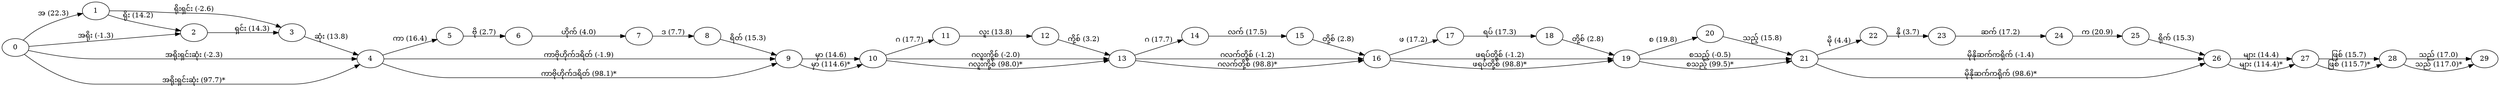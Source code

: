 digraph DAG {
  rankdir=LR;
  0 -> 1 [label="အ (22.3)"];
  0 -> 2 [label="အရိုး (-1.3)"];
  0 -> 4 [label="အရိုးရှင်းဆုံး (-2.3)"];
  0 -> 4 [label="အရိုးရှင်းဆုံး (97.7)*"];
  1 -> 2 [label="ရိုး (14.2)"];
  1 -> 3 [label="ရိုးရှင်း (-2.6)"];
  2 -> 3 [label="ရှင်း (14.3)"];
  3 -> 4 [label="ဆုံး (13.8)"];
  4 -> 5 [label="ကာ (16.4)"];
  4 -> 9 [label="ကာဗိုဟိုက်ဒရိတ် (-1.9)"];
  4 -> 9 [label="ကာဗိုဟိုက်ဒရိတ် (98.1)*"];
  5 -> 6 [label="ဗို (2.7)"];
  6 -> 7 [label="ဟိုက် (4.0)"];
  7 -> 8 [label="ဒ (7.7)"];
  8 -> 9 [label="ရိတ် (15.3)"];
  9 -> 10 [label="မှာ (14.6)"];
  9 -> 10 [label="မှာ (114.6)*"];
  10 -> 11 [label="ဂ (17.7)"];
  10 -> 13 [label="ဂလူးကို့စ် (-2.0)"];
  10 -> 13 [label="ဂလူးကို့စ် (98.0)*"];
  11 -> 12 [label="လူး (13.8)"];
  12 -> 13 [label="ကို့စ် (3.2)"];
  13 -> 14 [label="ဂ (17.7)"];
  13 -> 16 [label="ဂလက်တို့စ် (-1.2)"];
  13 -> 16 [label="ဂလက်တို့စ် (98.8)*"];
  14 -> 15 [label="လက် (17.5)"];
  15 -> 16 [label="တို့စ် (2.8)"];
  16 -> 17 [label="ဖ (17.2)"];
  16 -> 19 [label="ဖရပ်တို့စ် (-1.2)"];
  16 -> 19 [label="ဖရပ်တို့စ် (98.8)*"];
  17 -> 18 [label="ရပ် (17.3)"];
  18 -> 19 [label="တို့စ် (2.8)"];
  19 -> 20 [label="စ (19.8)"];
  19 -> 21 [label="စသည့် (-0.5)"];
  19 -> 21 [label="စသည့် (99.5)*"];
  20 -> 21 [label="သည့် (15.8)"];
  21 -> 22 [label="မို (4.4)"];
  21 -> 26 [label="မိုနိုဆက်ကရိုက် (-1.4)"];
  21 -> 26 [label="မိုနိုဆက်ကရိုက် (98.6)*"];
  22 -> 23 [label="နို (3.7)"];
  23 -> 24 [label="ဆက် (17.2)"];
  24 -> 25 [label="က (20.9)"];
  25 -> 26 [label="ရိုက် (15.3)"];
  26 -> 27 [label="များ (14.4)"];
  26 -> 27 [label="များ (114.4)*"];
  27 -> 28 [label="ဖြစ် (15.7)"];
  27 -> 28 [label="ဖြစ် (115.7)*"];
  28 -> 29 [label="သည် (17.0)"];
  28 -> 29 [label="သည် (117.0)*"];
}